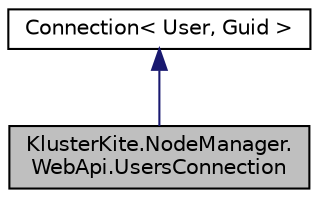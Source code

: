 digraph "KlusterKite.NodeManager.WebApi.UsersConnection"
{
  edge [fontname="Helvetica",fontsize="10",labelfontname="Helvetica",labelfontsize="10"];
  node [fontname="Helvetica",fontsize="10",shape=record];
  Node2 [label="KlusterKite.NodeManager.\lWebApi.UsersConnection",height=0.2,width=0.4,color="black", fillcolor="grey75", style="filled", fontcolor="black"];
  Node3 -> Node2 [dir="back",color="midnightblue",fontsize="10",style="solid",fontname="Helvetica"];
  Node3 [label="Connection\< User, Guid \>",height=0.2,width=0.4,color="black", fillcolor="white", style="filled",URL="$class_kluster_kite_1_1_data_1_1_c_r_u_d_1_1_connection.html"];
}
